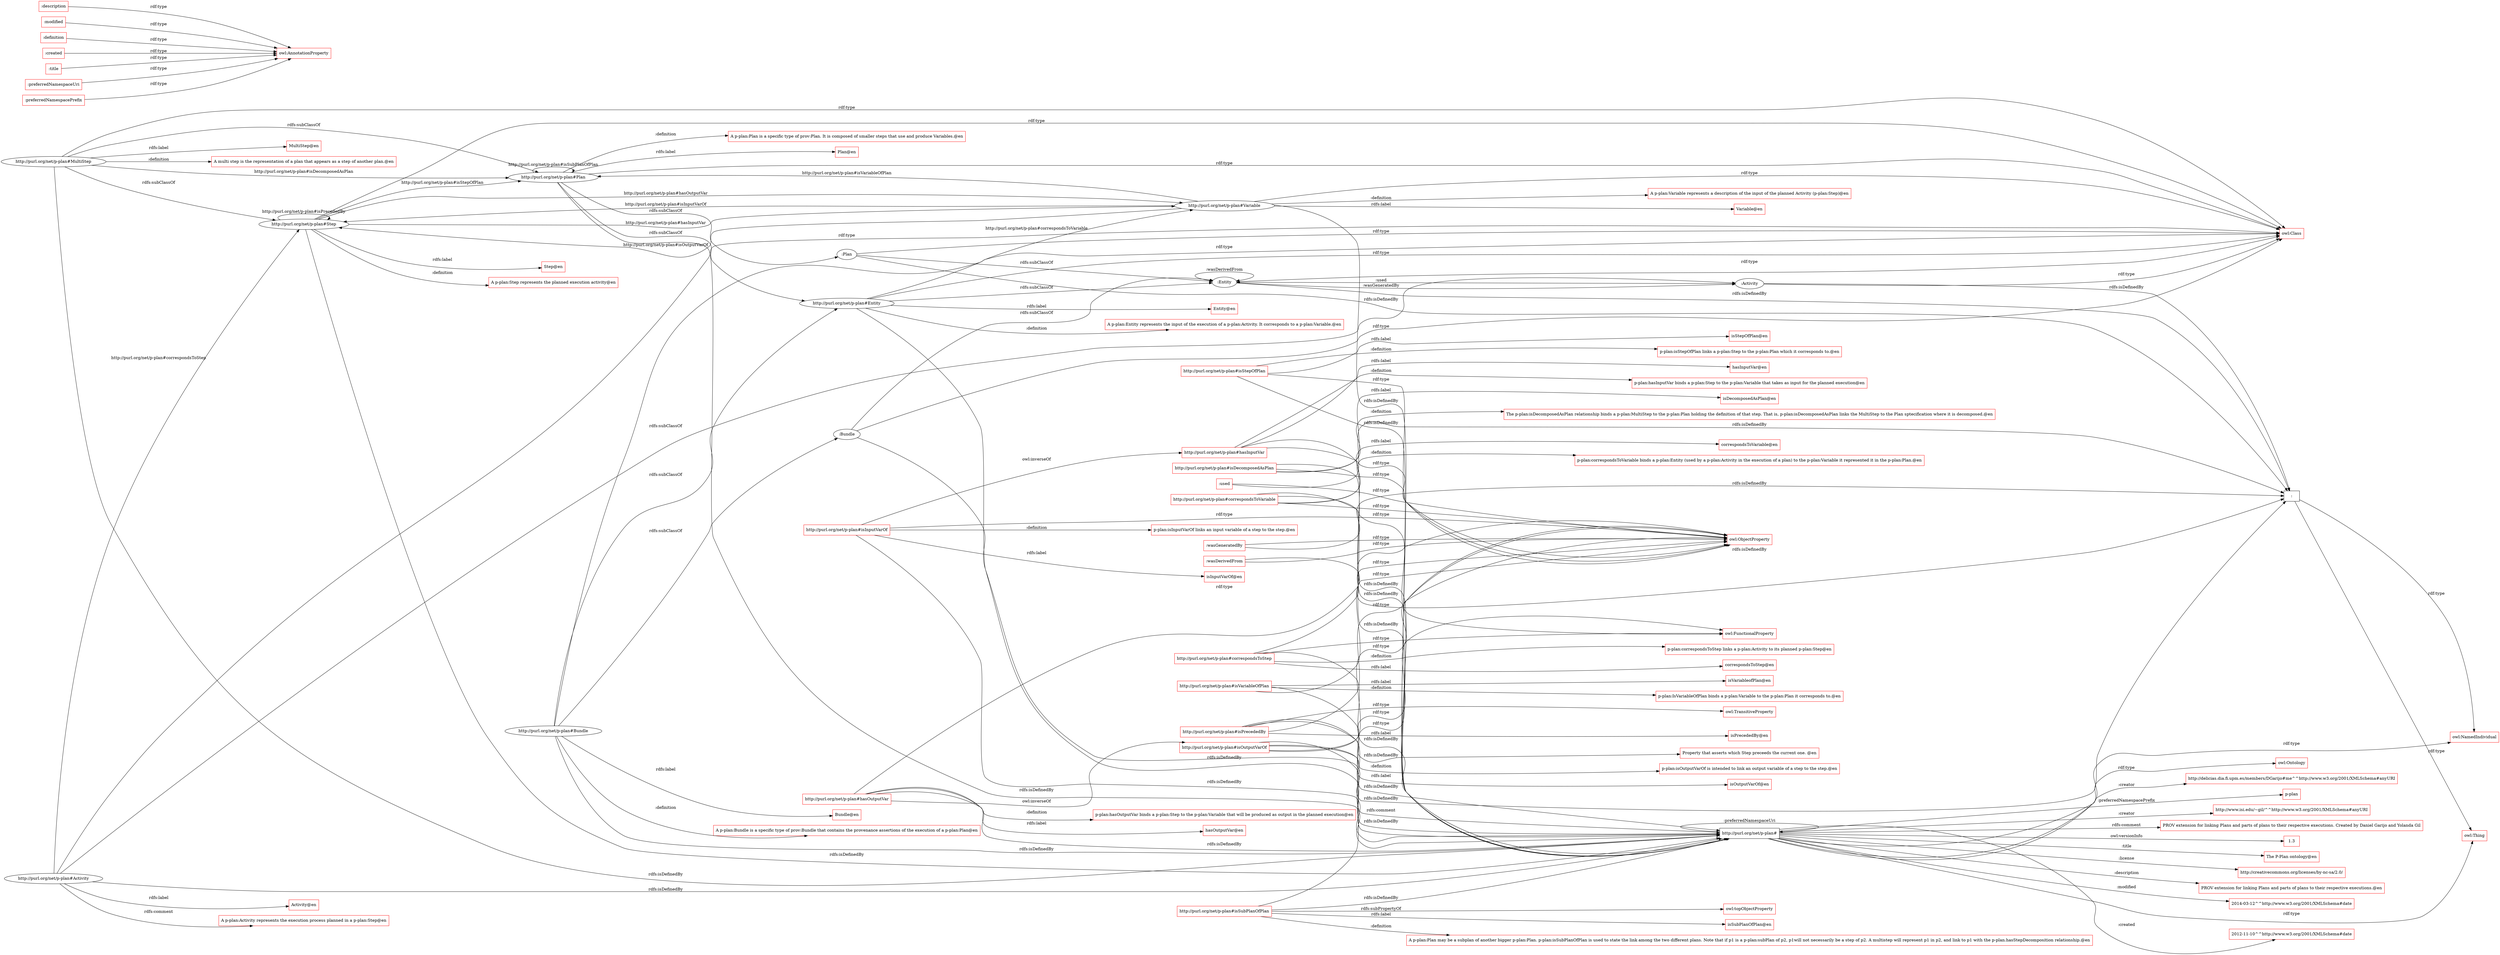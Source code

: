 digraph ar2dtool_diagram { 
rankdir=LR;
size="1000"
node [shape = ellipse, color="black"]; "http://purl.org/net/p-plan#MultiStep" "http://purl.org/net/p-plan#Activity" "http://purl.org/net/p-plan#Step" "http://purl.org/net/p-plan#Entity" "http://purl.org/net/p-plan#Bundle" ":Bundle" ":Entity" "http://purl.org/net/p-plan#Plan" ":Plan" ":Activity" "http://purl.org/net/p-plan#Variable" ; /*classes style*/
node [shape = rectangle, color="black"]; "http://purl.org/net/p-plan#" ":" ; /*individuals style*/
node [shape = rectangle, color="red"]; "Activity@en" "A p-plan:Activity represents the execution process planned in a p-plan:Step@en" "Entity@en" "A p-plan:Entity represents the input of the execution of a p-plan:Activity. It corresponds to a p-plan:Variable.@en" "isStepOfPlan@en" "p-plan:isStepOfPlan links a p-plan:Step to the p-plan:Plan which it corresponds to.@en" "hasInputVar@en" "p-plan:hasInputVar binds a p-plan:Step to the p-plan:Variable that takes as input for the planned execution@en" "isDecomposedAsPlan@en" "The p-plan:isDecomposedAsPlan relationship binds a p-plan:MultiStep to the p-plan:Plan holding the definition of that step. That is, p-plan:isDecomposedAsPlan links the MultiStep to the Plan sptecification where it is decomposed.@en" "correspondsToVariable@en" "p-plan:correspondsToVariable binds a p-plan:Entity (used by a p-plan:Activity in the execution of a plan) to the p-plan:Variable it represented it in the p-plan:Plan.@en" "The P-Plan ontology@en" "http://purl.org/net/p-plan#" "http://creativecommons.org/licenses/by-nc-sa/2.0/" "2014-03-12^^http://www.w3.org/2001/XMLSchema#date" "2012-11-10^^http://www.w3.org/2001/XMLSchema#date" "http://delicias.dia.fi.upm.es/members/DGarijo#me^^http://www.w3.org/2001/XMLSchema#anyURI" "p-plan" "http://www.isi.edu/~gil/^^http://www.w3.org/2001/XMLSchema#anyURI" "PROV extension for linking Plans and parts of plans to their respective executions. Created by Daniel Garijo and Yolanda Gil" "1.3" "PROV extension for linking Plans and parts of plans to their respective executions.@en" "isVariableofPlan@en" "p-plan:IsVariableOfPlan binds a p-plan:Variable to the p-plan:Plan it corresponds to.@en" "isOutputVarOf@en" "p-plan:isOutputVarOf is intended to link an output variable of a step to the step.@en" "Bundle@en" "A p-plan:Bundle is a specific type of prov:Bundle that contains the provenance assertions of the execution of a p-plan:Plan@en" "Plan@en" "A p-plan:Plan is a specific type of prov:Plan. It is composed of smaller steps that use and produce Variables.@en" "MultiStep@en" "A multi step is the representation of a plan that appears as a step of another plan.@en" "Variable@en" "A p-plan:Variable represents a description of the input of the planned Activity (p-plan:Step)@en" "isPrecededBy@en" "Property that asserts which Step preceeds the current one. @en" "isInputVarOf@en" "p-plan:isInputVarOf links an input variable of a step to the step.@en" "Step@en" "A p-plan:Step represents the planned execution activity@en" "hasOutputVar@en" "p-plan:hasOutputVar binds a p-plan:Step to the p-plan:Variable that will be produced as output in the planned execution@en" "correspondsToStep@en" "p-plan:correspondsToStep links a p-plan:Activity to its planned p-plan:Step@en" "isSubPlanOfPlan@en" "A p-plan:Plan may be a subplan of another bigger p-plan:Plan. p-plan:isSubPlanOfPlan is used to state the link among the two different plans. Note that if p1 is a p-plan:subPlan of p2, p1will not necessarily be a step of p2. A multistep will represent p1 in p2, and link to p1 with the p-plan.hasStepDecomposition relationship.@en" ; /*literals style*/
	"http://purl.org/net/p-plan#Activity" -> "owl:Class" [ label = "rdf:type" ];
	"http://purl.org/net/p-plan#Activity" -> "Activity@en" [ label = "rdfs:label" ];
	"http://purl.org/net/p-plan#Activity" -> ":Activity" [ label = "rdfs:subClassOf" ];
	"http://purl.org/net/p-plan#Activity" -> "A p-plan:Activity represents the execution process planned in a p-plan:Step@en" [ label = "rdfs:comment" ];
	"http://purl.org/net/p-plan#Activity" -> "http://purl.org/net/p-plan#" [ label = "rdfs:isDefinedBy" ];
	"http://purl.org/net/p-plan#Entity" -> "owl:Class" [ label = "rdf:type" ];
	"http://purl.org/net/p-plan#Entity" -> "Entity@en" [ label = "rdfs:label" ];
	"http://purl.org/net/p-plan#Entity" -> ":Entity" [ label = "rdfs:subClassOf" ];
	"http://purl.org/net/p-plan#Entity" -> "A p-plan:Entity represents the input of the execution of a p-plan:Activity. It corresponds to a p-plan:Variable.@en" [ label = ":definition" ];
	"http://purl.org/net/p-plan#Entity" -> "http://purl.org/net/p-plan#" [ label = "rdfs:isDefinedBy" ];
	"http://purl.org/net/p-plan#isStepOfPlan" -> "owl:ObjectProperty" [ label = "rdf:type" ];
	"http://purl.org/net/p-plan#isStepOfPlan" -> "isStepOfPlan@en" [ label = "rdfs:label" ];
	"http://purl.org/net/p-plan#isStepOfPlan" -> "p-plan:isStepOfPlan links a p-plan:Step to the p-plan:Plan which it corresponds to.@en" [ label = ":definition" ];
	"http://purl.org/net/p-plan#isStepOfPlan" -> "http://purl.org/net/p-plan#" [ label = "rdfs:isDefinedBy" ];
	":description" -> "owl:AnnotationProperty" [ label = "rdf:type" ];
	"http://purl.org/net/p-plan#hasInputVar" -> "owl:ObjectProperty" [ label = "rdf:type" ];
	"http://purl.org/net/p-plan#hasInputVar" -> "hasInputVar@en" [ label = "rdfs:label" ];
	"http://purl.org/net/p-plan#hasInputVar" -> "p-plan:hasInputVar binds a p-plan:Step to the p-plan:Variable that takes as input for the planned execution@en" [ label = ":definition" ];
	"http://purl.org/net/p-plan#hasInputVar" -> "http://purl.org/net/p-plan#" [ label = "rdfs:isDefinedBy" ];
	":used" -> "owl:ObjectProperty" [ label = "rdf:type" ];
	":used" -> ":" [ label = "rdfs:isDefinedBy" ];
	"http://purl.org/net/p-plan#isDecomposedAsPlan" -> "owl:ObjectProperty" [ label = "rdf:type" ];
	"http://purl.org/net/p-plan#isDecomposedAsPlan" -> "isDecomposedAsPlan@en" [ label = "rdfs:label" ];
	"http://purl.org/net/p-plan#isDecomposedAsPlan" -> "The p-plan:isDecomposedAsPlan relationship binds a p-plan:MultiStep to the p-plan:Plan holding the definition of that step. That is, p-plan:isDecomposedAsPlan links the MultiStep to the Plan sptecification where it is decomposed.@en" [ label = ":definition" ];
	"http://purl.org/net/p-plan#isDecomposedAsPlan" -> "http://purl.org/net/p-plan#" [ label = "rdfs:isDefinedBy" ];
	":modified" -> "owl:AnnotationProperty" [ label = "rdf:type" ];
	":Plan" -> "owl:Class" [ label = "rdf:type" ];
	":Plan" -> ":Entity" [ label = "rdfs:subClassOf" ];
	":Plan" -> ":" [ label = "rdfs:isDefinedBy" ];
	"http://purl.org/net/p-plan#correspondsToVariable" -> "owl:ObjectProperty" [ label = "rdf:type" ];
	"http://purl.org/net/p-plan#correspondsToVariable" -> "owl:FunctionalProperty" [ label = "rdf:type" ];
	"http://purl.org/net/p-plan#correspondsToVariable" -> "correspondsToVariable@en" [ label = "rdfs:label" ];
	"http://purl.org/net/p-plan#correspondsToVariable" -> "p-plan:correspondsToVariable binds a p-plan:Entity (used by a p-plan:Activity in the execution of a plan) to the p-plan:Variable it represented it in the p-plan:Plan.@en" [ label = ":definition" ];
	"http://purl.org/net/p-plan#correspondsToVariable" -> "http://purl.org/net/p-plan#" [ label = "rdfs:isDefinedBy" ];
	"http://purl.org/net/p-plan#" -> "The P-Plan ontology@en" [ label = ":title" ];
	"http://purl.org/net/p-plan#" -> "http://purl.org/net/p-plan#" [ label = ":preferredNamespaceUri" ];
	"http://purl.org/net/p-plan#" -> "http://creativecommons.org/licenses/by-nc-sa/2.0/" [ label = ":license" ];
	"http://purl.org/net/p-plan#" -> "2014-03-12^^http://www.w3.org/2001/XMLSchema#date" [ label = ":modified" ];
	"http://purl.org/net/p-plan#" -> "2012-11-10^^http://www.w3.org/2001/XMLSchema#date" [ label = ":created" ];
	"http://purl.org/net/p-plan#" -> "http://delicias.dia.fi.upm.es/members/DGarijo#me^^http://www.w3.org/2001/XMLSchema#anyURI" [ label = ":creator" ];
	"http://purl.org/net/p-plan#" -> "p-plan" [ label = ":preferredNamespacePrefix" ];
	"http://purl.org/net/p-plan#" -> "http://www.isi.edu/~gil/^^http://www.w3.org/2001/XMLSchema#anyURI" [ label = ":creator" ];
	"http://purl.org/net/p-plan#" -> "PROV extension for linking Plans and parts of plans to their respective executions. Created by Daniel Garijo and Yolanda Gil" [ label = "rdfs:comment" ];
	"http://purl.org/net/p-plan#" -> "owl:NamedIndividual" [ label = "rdf:type" ];
	"http://purl.org/net/p-plan#" -> "owl:Ontology" [ label = "rdf:type" ];
	"http://purl.org/net/p-plan#" -> "1.3" [ label = "owl:versionInfo" ];
	"http://purl.org/net/p-plan#" -> "PROV extension for linking Plans and parts of plans to their respective executions.@en" [ label = ":description" ];
	"http://purl.org/net/p-plan#" -> "owl:Thing" [ label = "rdf:type" ];
	":definition" -> "owl:AnnotationProperty" [ label = "rdf:type" ];
	":Bundle" -> "owl:Class" [ label = "rdf:type" ];
	":Bundle" -> ":Entity" [ label = "rdfs:subClassOf" ];
	":Bundle" -> ":" [ label = "rdfs:isDefinedBy" ];
	":created" -> "owl:AnnotationProperty" [ label = "rdf:type" ];
	":wasDerivedFrom" -> "owl:ObjectProperty" [ label = "rdf:type" ];
	":wasDerivedFrom" -> ":" [ label = "rdfs:isDefinedBy" ];
	"http://purl.org/net/p-plan#isVariableOfPlan" -> "owl:ObjectProperty" [ label = "rdf:type" ];
	"http://purl.org/net/p-plan#isVariableOfPlan" -> "isVariableofPlan@en" [ label = "rdfs:label" ];
	"http://purl.org/net/p-plan#isVariableOfPlan" -> "p-plan:IsVariableOfPlan binds a p-plan:Variable to the p-plan:Plan it corresponds to.@en" [ label = ":definition" ];
	"http://purl.org/net/p-plan#isVariableOfPlan" -> "http://purl.org/net/p-plan#" [ label = "rdfs:isDefinedBy" ];
	"http://purl.org/net/p-plan#isOutputVarOf" -> "owl:ObjectProperty" [ label = "rdf:type" ];
	"http://purl.org/net/p-plan#isOutputVarOf" -> "owl:FunctionalProperty" [ label = "rdf:type" ];
	"http://purl.org/net/p-plan#isOutputVarOf" -> "isOutputVarOf@en" [ label = "rdfs:label" ];
	"http://purl.org/net/p-plan#isOutputVarOf" -> "p-plan:isOutputVarOf is intended to link an output variable of a step to the step.@en" [ label = ":definition" ];
	"http://purl.org/net/p-plan#isOutputVarOf" -> "http://purl.org/net/p-plan#" [ label = "rdfs:isDefinedBy" ];
	"http://purl.org/net/p-plan#Bundle" -> "owl:Class" [ label = "rdf:type" ];
	"http://purl.org/net/p-plan#Bundle" -> "Bundle@en" [ label = "rdfs:label" ];
	"http://purl.org/net/p-plan#Bundle" -> "http://purl.org/net/p-plan#Entity" [ label = "rdfs:subClassOf" ];
	"http://purl.org/net/p-plan#Bundle" -> ":Bundle" [ label = "rdfs:subClassOf" ];
	"http://purl.org/net/p-plan#Bundle" -> "A p-plan:Bundle is a specific type of prov:Bundle that contains the provenance assertions of the execution of a p-plan:Plan@en" [ label = ":definition" ];
	"http://purl.org/net/p-plan#Bundle" -> "http://purl.org/net/p-plan#" [ label = "rdfs:isDefinedBy" ];
	"http://purl.org/net/p-plan#Plan" -> "owl:Class" [ label = "rdf:type" ];
	"http://purl.org/net/p-plan#Plan" -> "Plan@en" [ label = "rdfs:label" ];
	"http://purl.org/net/p-plan#Plan" -> "http://purl.org/net/p-plan#Entity" [ label = "rdfs:subClassOf" ];
	"http://purl.org/net/p-plan#Plan" -> ":Plan" [ label = "rdfs:subClassOf" ];
	"http://purl.org/net/p-plan#Plan" -> "A p-plan:Plan is a specific type of prov:Plan. It is composed of smaller steps that use and produce Variables.@en" [ label = ":definition" ];
	"http://purl.org/net/p-plan#Plan" -> "http://purl.org/net/p-plan#" [ label = "rdfs:isDefinedBy" ];
	"http://purl.org/net/p-plan#MultiStep" -> "owl:Class" [ label = "rdf:type" ];
	"http://purl.org/net/p-plan#MultiStep" -> "MultiStep@en" [ label = "rdfs:label" ];
	"http://purl.org/net/p-plan#MultiStep" -> "http://purl.org/net/p-plan#Plan" [ label = "rdfs:subClassOf" ];
	"http://purl.org/net/p-plan#MultiStep" -> "http://purl.org/net/p-plan#Step" [ label = "rdfs:subClassOf" ];
	"http://purl.org/net/p-plan#MultiStep" -> "A multi step is the representation of a plan that appears as a step of another plan.@en" [ label = ":definition" ];
	"http://purl.org/net/p-plan#MultiStep" -> "http://purl.org/net/p-plan#" [ label = "rdfs:isDefinedBy" ];
	":title" -> "owl:AnnotationProperty" [ label = "rdf:type" ];
	"http://purl.org/net/p-plan#Variable" -> "owl:Class" [ label = "rdf:type" ];
	"http://purl.org/net/p-plan#Variable" -> "Variable@en" [ label = "rdfs:label" ];
	"http://purl.org/net/p-plan#Variable" -> "A p-plan:Variable represents a description of the input of the planned Activity (p-plan:Step)@en" [ label = ":definition" ];
	"http://purl.org/net/p-plan#Variable" -> "http://purl.org/net/p-plan#" [ label = "rdfs:isDefinedBy" ];
	"http://purl.org/net/p-plan#isPrecededBy" -> "owl:ObjectProperty" [ label = "rdf:type" ];
	"http://purl.org/net/p-plan#isPrecededBy" -> "owl:TransitiveProperty" [ label = "rdf:type" ];
	"http://purl.org/net/p-plan#isPrecededBy" -> "isPrecededBy@en" [ label = "rdfs:label" ];
	"http://purl.org/net/p-plan#isPrecededBy" -> "Property that asserts which Step preceeds the current one. @en" [ label = "rdfs:isDefinedBy" ];
	"http://purl.org/net/p-plan#isPrecededBy" -> "http://purl.org/net/p-plan#" [ label = "rdfs:comment" ];
	":Entity" -> "owl:Class" [ label = "rdf:type" ];
	":Entity" -> ":" [ label = "rdfs:isDefinedBy" ];
	":wasGeneratedBy" -> "owl:ObjectProperty" [ label = "rdf:type" ];
	":wasGeneratedBy" -> ":" [ label = "rdfs:isDefinedBy" ];
	"http://purl.org/net/p-plan#isInputVarOf" -> "owl:ObjectProperty" [ label = "rdf:type" ];
	"http://purl.org/net/p-plan#isInputVarOf" -> "isInputVarOf@en" [ label = "rdfs:label" ];
	"http://purl.org/net/p-plan#isInputVarOf" -> "p-plan:isInputVarOf links an input variable of a step to the step.@en" [ label = ":definition" ];
	"http://purl.org/net/p-plan#isInputVarOf" -> "http://purl.org/net/p-plan#" [ label = "rdfs:isDefinedBy" ];
	"http://purl.org/net/p-plan#isInputVarOf" -> "http://purl.org/net/p-plan#hasInputVar" [ label = "owl:inverseOf" ];
	"http://purl.org/net/p-plan#Step" -> "owl:Class" [ label = "rdf:type" ];
	"http://purl.org/net/p-plan#Step" -> "Step@en" [ label = "rdfs:label" ];
	"http://purl.org/net/p-plan#Step" -> "A p-plan:Step represents the planned execution activity@en" [ label = ":definition" ];
	"http://purl.org/net/p-plan#Step" -> "http://purl.org/net/p-plan#" [ label = "rdfs:isDefinedBy" ];
	":Activity" -> "owl:Class" [ label = "rdf:type" ];
	":Activity" -> ":" [ label = "rdfs:isDefinedBy" ];
	":preferredNamespaceUri" -> "owl:AnnotationProperty" [ label = "rdf:type" ];
	"http://purl.org/net/p-plan#hasOutputVar" -> "owl:ObjectProperty" [ label = "rdf:type" ];
	"http://purl.org/net/p-plan#hasOutputVar" -> "hasOutputVar@en" [ label = "rdfs:label" ];
	"http://purl.org/net/p-plan#hasOutputVar" -> "p-plan:hasOutputVar binds a p-plan:Step to the p-plan:Variable that will be produced as output in the planned execution@en" [ label = ":definition" ];
	"http://purl.org/net/p-plan#hasOutputVar" -> "http://purl.org/net/p-plan#" [ label = "rdfs:isDefinedBy" ];
	"http://purl.org/net/p-plan#hasOutputVar" -> "http://purl.org/net/p-plan#isOutputVarOf" [ label = "owl:inverseOf" ];
	"http://purl.org/net/p-plan#correspondsToStep" -> "owl:ObjectProperty" [ label = "rdf:type" ];
	"http://purl.org/net/p-plan#correspondsToStep" -> "owl:FunctionalProperty" [ label = "rdf:type" ];
	"http://purl.org/net/p-plan#correspondsToStep" -> "correspondsToStep@en" [ label = "rdfs:label" ];
	"http://purl.org/net/p-plan#correspondsToStep" -> "p-plan:correspondsToStep links a p-plan:Activity to its planned p-plan:Step@en" [ label = ":definition" ];
	"http://purl.org/net/p-plan#correspondsToStep" -> "http://purl.org/net/p-plan#" [ label = "rdfs:isDefinedBy" ];
	":" -> "owl:Thing" [ label = "rdf:type" ];
	":" -> "owl:NamedIndividual" [ label = "rdf:type" ];
	":preferredNamespacePrefix" -> "owl:AnnotationProperty" [ label = "rdf:type" ];
	"http://purl.org/net/p-plan#isSubPlanOfPlan" -> "owl:ObjectProperty" [ label = "rdf:type" ];
	"http://purl.org/net/p-plan#isSubPlanOfPlan" -> "isSubPlanOfPlan@en" [ label = "rdfs:label" ];
	"http://purl.org/net/p-plan#isSubPlanOfPlan" -> "A p-plan:Plan may be a subplan of another bigger p-plan:Plan. p-plan:isSubPlanOfPlan is used to state the link among the two different plans. Note that if p1 is a p-plan:subPlan of p2, p1will not necessarily be a step of p2. A multistep will represent p1 in p2, and link to p1 with the p-plan.hasStepDecomposition relationship.@en" [ label = ":definition" ];
	"http://purl.org/net/p-plan#isSubPlanOfPlan" -> "http://purl.org/net/p-plan#" [ label = "rdfs:isDefinedBy" ];
	"http://purl.org/net/p-plan#isSubPlanOfPlan" -> "owl:topObjectProperty" [ label = "rdfs:subPropertyOf" ];
	"http://purl.org/net/p-plan#Plan" -> "http://purl.org/net/p-plan#Plan" [ label = "http://purl.org/net/p-plan#isSubPlanOfPlan" ];
	":Entity" -> ":Entity" [ label = ":wasDerivedFrom" ];
	"http://purl.org/net/p-plan#Step" -> "http://purl.org/net/p-plan#Plan" [ label = "http://purl.org/net/p-plan#isStepOfPlan" ];
	"http://purl.org/net/p-plan#Variable" -> "http://purl.org/net/p-plan#Plan" [ label = "http://purl.org/net/p-plan#isVariableOfPlan" ];
	":Entity" -> ":Activity" [ label = ":wasGeneratedBy" ];
	"http://purl.org/net/p-plan#Step" -> "http://purl.org/net/p-plan#Variable" [ label = "http://purl.org/net/p-plan#hasInputVar" ];
	"http://purl.org/net/p-plan#Step" -> "http://purl.org/net/p-plan#Step" [ label = "http://purl.org/net/p-plan#isPrecededBy" ];
	"http://purl.org/net/p-plan#MultiStep" -> "http://purl.org/net/p-plan#Plan" [ label = "http://purl.org/net/p-plan#isDecomposedAsPlan" ];
	"http://purl.org/net/p-plan#Step" -> "http://purl.org/net/p-plan#Variable" [ label = "http://purl.org/net/p-plan#hasOutputVar" ];
	"http://purl.org/net/p-plan#Activity" -> "http://purl.org/net/p-plan#Step" [ label = "http://purl.org/net/p-plan#correspondsToStep" ];
	"http://purl.org/net/p-plan#Entity" -> "http://purl.org/net/p-plan#Variable" [ label = "http://purl.org/net/p-plan#correspondsToVariable" ];
	":Activity" -> ":Entity" [ label = ":used" ];
	"http://purl.org/net/p-plan#Variable" -> "http://purl.org/net/p-plan#Step" [ label = "http://purl.org/net/p-plan#isOutputVarOf" ];
	"http://purl.org/net/p-plan#Variable" -> "http://purl.org/net/p-plan#Step" [ label = "http://purl.org/net/p-plan#isInputVarOf" ];

}

